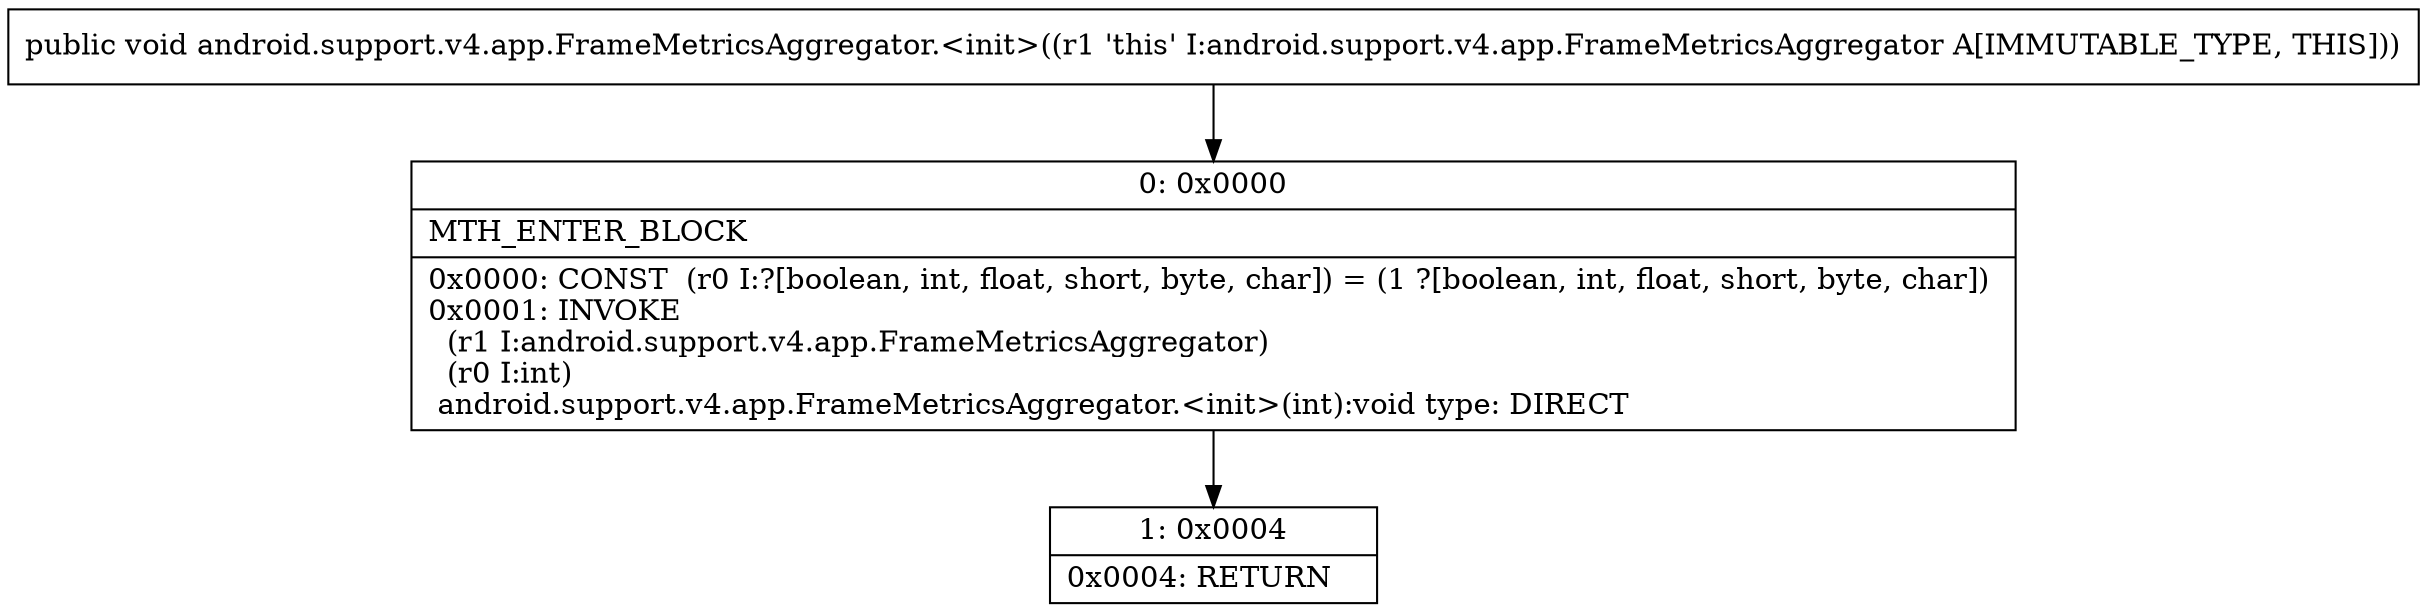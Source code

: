 digraph "CFG forandroid.support.v4.app.FrameMetricsAggregator.\<init\>()V" {
Node_0 [shape=record,label="{0\:\ 0x0000|MTH_ENTER_BLOCK\l|0x0000: CONST  (r0 I:?[boolean, int, float, short, byte, char]) = (1 ?[boolean, int, float, short, byte, char]) \l0x0001: INVOKE  \l  (r1 I:android.support.v4.app.FrameMetricsAggregator)\l  (r0 I:int)\l android.support.v4.app.FrameMetricsAggregator.\<init\>(int):void type: DIRECT \l}"];
Node_1 [shape=record,label="{1\:\ 0x0004|0x0004: RETURN   \l}"];
MethodNode[shape=record,label="{public void android.support.v4.app.FrameMetricsAggregator.\<init\>((r1 'this' I:android.support.v4.app.FrameMetricsAggregator A[IMMUTABLE_TYPE, THIS])) }"];
MethodNode -> Node_0;
Node_0 -> Node_1;
}

